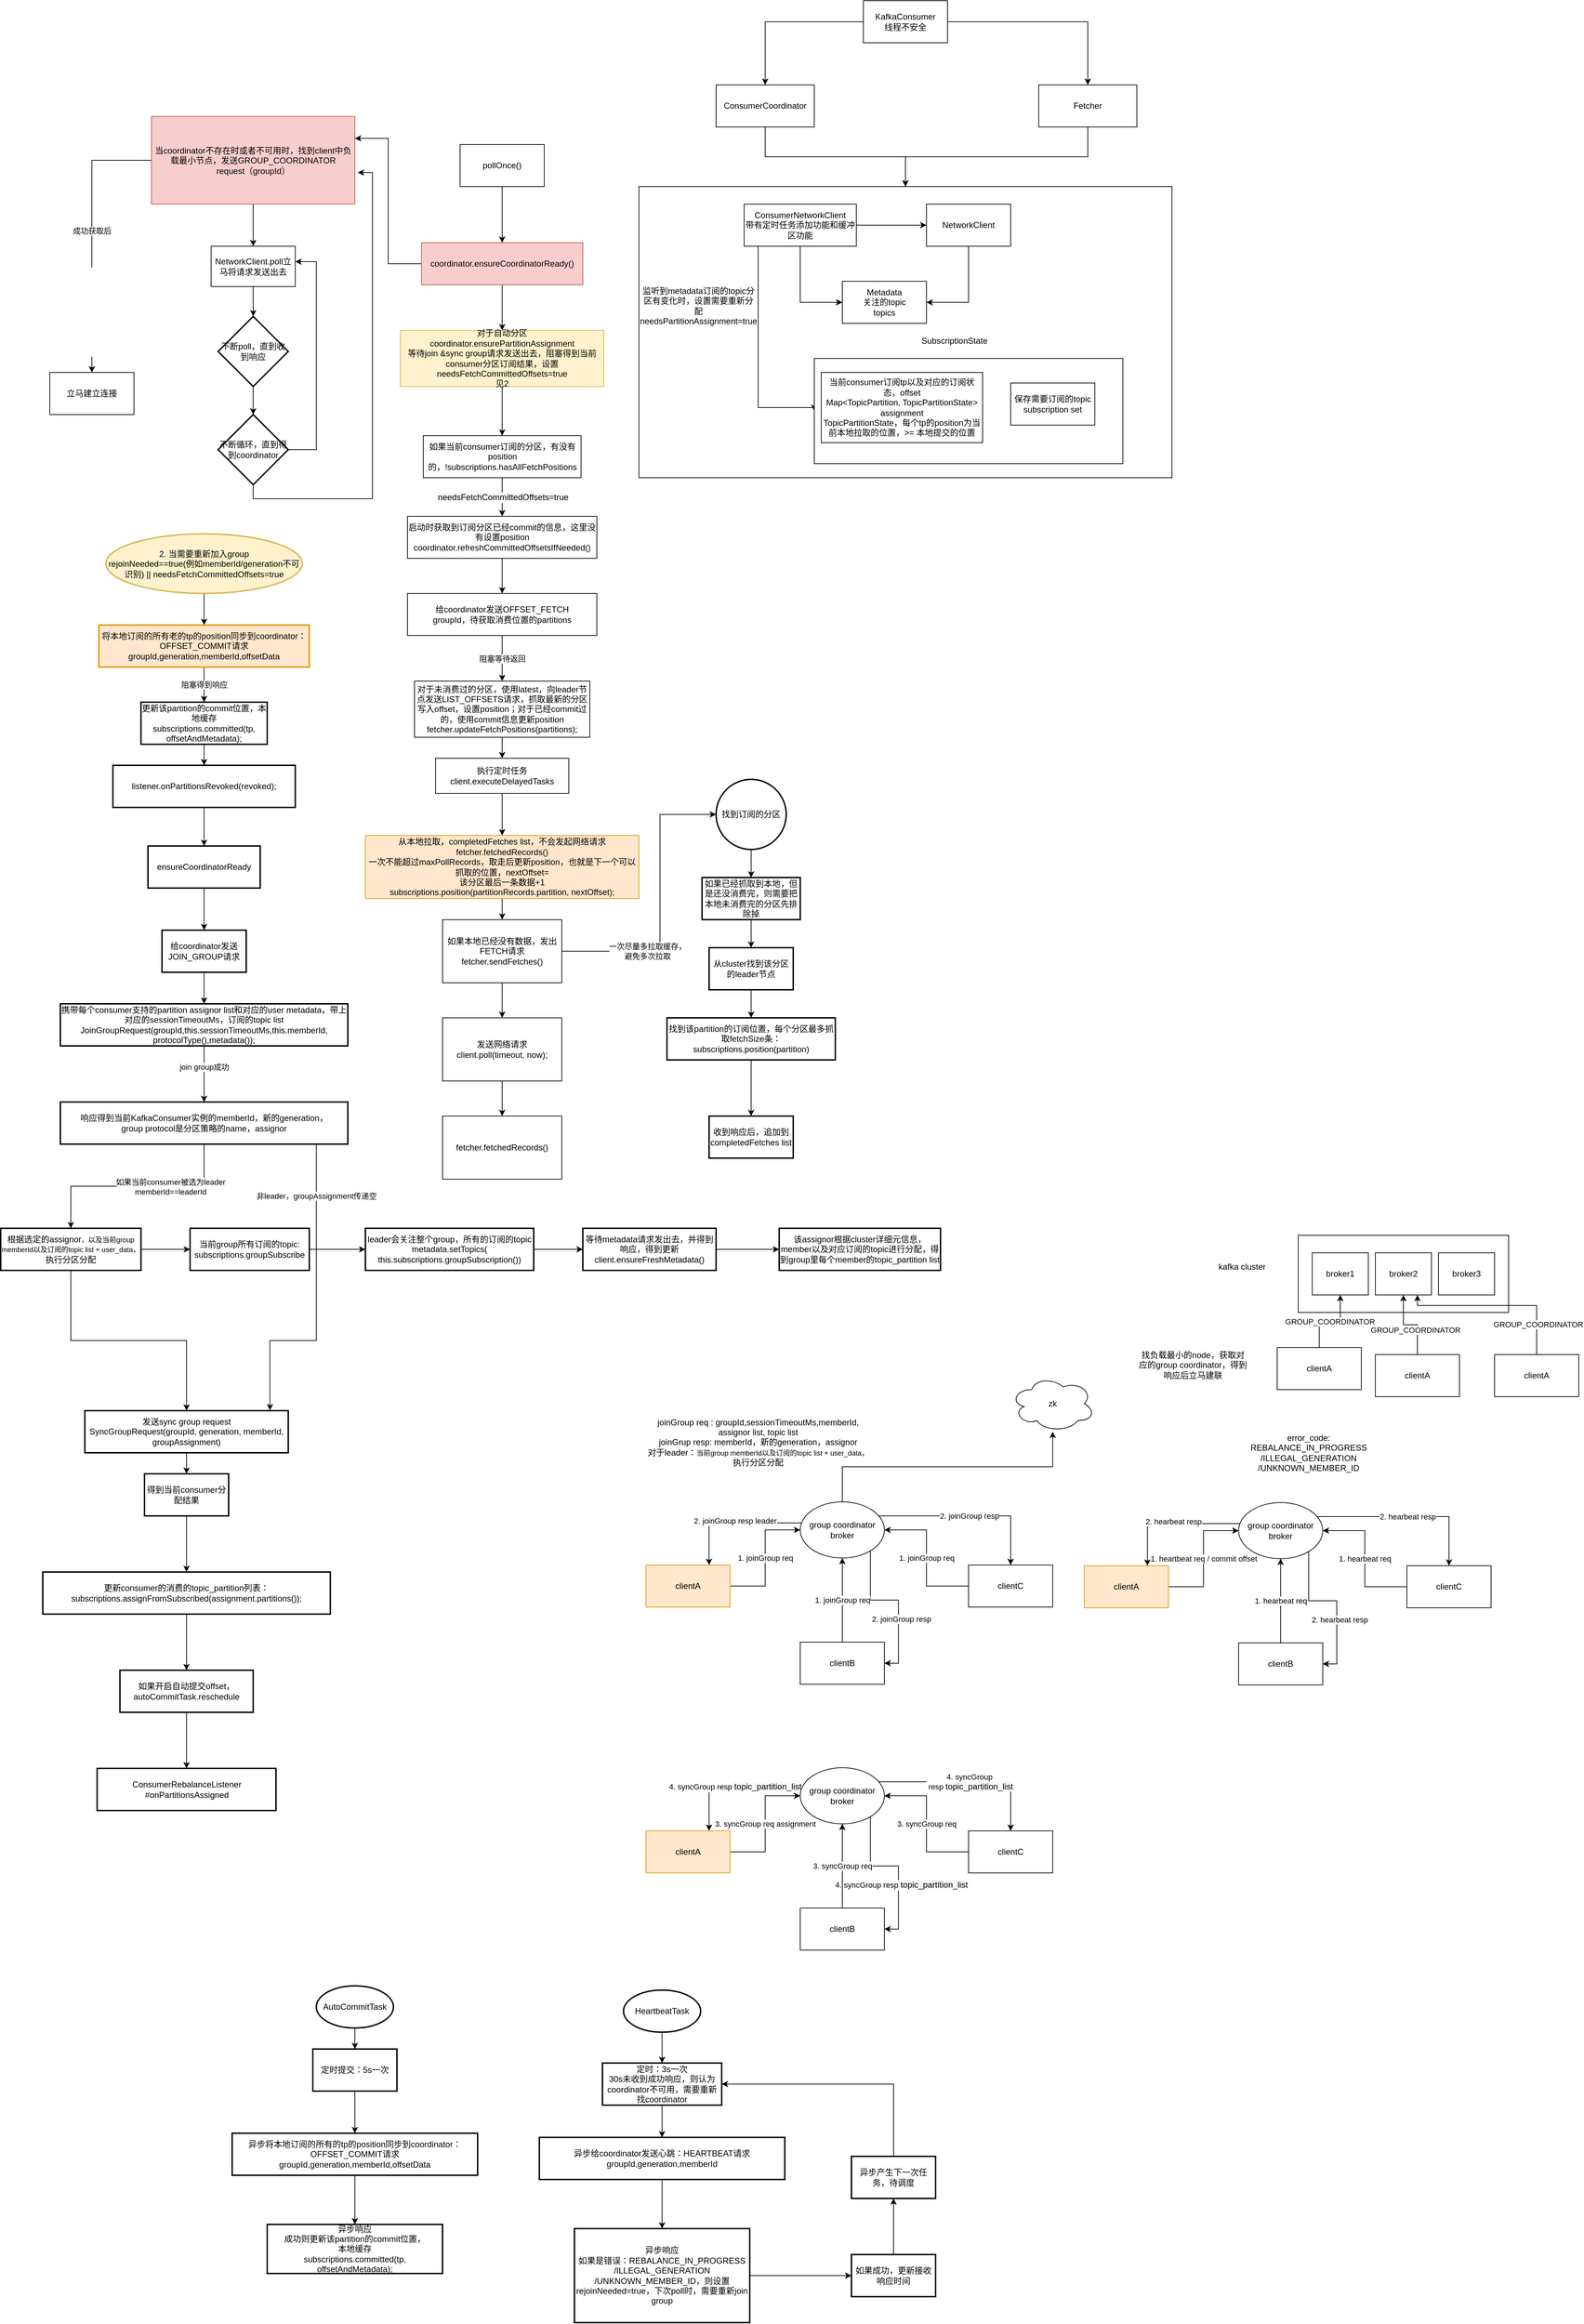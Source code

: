 <mxfile version="20.2.4" type="github">
  <diagram id="zC-SaXTr_2-HBtyZ_m58" name="第 1 页">
    <mxGraphModel dx="2597" dy="538" grid="1" gridSize="10" guides="1" tooltips="1" connect="1" arrows="1" fold="1" page="1" pageScale="1" pageWidth="827" pageHeight="1169" math="0" shadow="0">
      <root>
        <mxCell id="0" />
        <mxCell id="1" parent="0" />
        <mxCell id="IlKKcgGs-gU_iAphdW2g-13" style="edgeStyle=orthogonalEdgeStyle;rounded=0;orthogonalLoop=1;jettySize=auto;html=1;" parent="1" source="IlKKcgGs-gU_iAphdW2g-1" target="IlKKcgGs-gU_iAphdW2g-11" edge="1">
          <mxGeometry relative="1" as="geometry" />
        </mxCell>
        <mxCell id="IlKKcgGs-gU_iAphdW2g-1" value="ConsumerCoordinator" style="rounded=0;whiteSpace=wrap;html=1;" parent="1" vertex="1">
          <mxGeometry x="140" y="190" width="140" height="60" as="geometry" />
        </mxCell>
        <mxCell id="IlKKcgGs-gU_iAphdW2g-11" value="" style="rounded=0;whiteSpace=wrap;html=1;" parent="1" vertex="1">
          <mxGeometry x="30" y="335" width="760" height="415" as="geometry" />
        </mxCell>
        <mxCell id="IlKKcgGs-gU_iAphdW2g-16" value="" style="edgeStyle=orthogonalEdgeStyle;rounded=0;orthogonalLoop=1;jettySize=auto;html=1;" parent="1" source="IlKKcgGs-gU_iAphdW2g-2" target="IlKKcgGs-gU_iAphdW2g-15" edge="1">
          <mxGeometry relative="1" as="geometry" />
        </mxCell>
        <mxCell id="IlKKcgGs-gU_iAphdW2g-17" style="edgeStyle=orthogonalEdgeStyle;rounded=0;orthogonalLoop=1;jettySize=auto;html=1;entryX=0;entryY=0.5;entryDx=0;entryDy=0;" parent="1" source="IlKKcgGs-gU_iAphdW2g-2" target="IlKKcgGs-gU_iAphdW2g-9" edge="1">
          <mxGeometry relative="1" as="geometry" />
        </mxCell>
        <mxCell id="IlKKcgGs-gU_iAphdW2g-20" style="edgeStyle=orthogonalEdgeStyle;rounded=0;orthogonalLoop=1;jettySize=auto;html=1;entryX=0;entryY=0.5;entryDx=0;entryDy=0;" parent="1" source="IlKKcgGs-gU_iAphdW2g-2" target="IlKKcgGs-gU_iAphdW2g-7" edge="1">
          <mxGeometry relative="1" as="geometry">
            <Array as="points">
              <mxPoint x="200" y="650" />
            </Array>
          </mxGeometry>
        </mxCell>
        <mxCell id="IlKKcgGs-gU_iAphdW2g-2" value="ConsumerNetworkClient&lt;br&gt;带有定时任务添加功能和缓冲区功能" style="whiteSpace=wrap;html=1;rounded=0;" parent="1" vertex="1">
          <mxGeometry x="180" y="360" width="160" height="60" as="geometry" />
        </mxCell>
        <mxCell id="IlKKcgGs-gU_iAphdW2g-14" style="edgeStyle=orthogonalEdgeStyle;rounded=0;orthogonalLoop=1;jettySize=auto;html=1;entryX=0.5;entryY=0;entryDx=0;entryDy=0;" parent="1" source="IlKKcgGs-gU_iAphdW2g-4" target="IlKKcgGs-gU_iAphdW2g-11" edge="1">
          <mxGeometry relative="1" as="geometry" />
        </mxCell>
        <mxCell id="IlKKcgGs-gU_iAphdW2g-4" value="Fetcher" style="rounded=0;whiteSpace=wrap;html=1;" parent="1" vertex="1">
          <mxGeometry x="600" y="190" width="140" height="60" as="geometry" />
        </mxCell>
        <mxCell id="IlKKcgGs-gU_iAphdW2g-7" value="" style="whiteSpace=wrap;html=1;rounded=0;" parent="1" vertex="1">
          <mxGeometry x="280" y="580" width="440" height="150" as="geometry" />
        </mxCell>
        <mxCell id="IlKKcgGs-gU_iAphdW2g-9" value="Metadata&lt;br&gt;关注的topic&lt;br&gt;topics" style="whiteSpace=wrap;html=1;rounded=0;" parent="1" vertex="1">
          <mxGeometry x="320" y="470" width="120" height="60" as="geometry" />
        </mxCell>
        <mxCell id="IlKKcgGs-gU_iAphdW2g-18" style="edgeStyle=orthogonalEdgeStyle;rounded=0;orthogonalLoop=1;jettySize=auto;html=1;entryX=1;entryY=0.5;entryDx=0;entryDy=0;" parent="1" source="IlKKcgGs-gU_iAphdW2g-15" target="IlKKcgGs-gU_iAphdW2g-9" edge="1">
          <mxGeometry relative="1" as="geometry" />
        </mxCell>
        <mxCell id="IlKKcgGs-gU_iAphdW2g-15" value="NetworkClient" style="whiteSpace=wrap;html=1;rounded=0;" parent="1" vertex="1">
          <mxGeometry x="440" y="360" width="120" height="60" as="geometry" />
        </mxCell>
        <mxCell id="IlKKcgGs-gU_iAphdW2g-19" value="监听到metadata订阅的topic分区有变化时，设置需要重新分配needsPartitionAssignment=true" style="text;html=1;strokeColor=none;fillColor=none;align=center;verticalAlign=middle;whiteSpace=wrap;rounded=0;" parent="1" vertex="1">
          <mxGeometry x="40" y="470" width="150" height="70" as="geometry" />
        </mxCell>
        <mxCell id="IlKKcgGs-gU_iAphdW2g-21" value="保存需要订阅的topic&lt;br&gt;subscription set" style="rounded=0;whiteSpace=wrap;html=1;" parent="1" vertex="1">
          <mxGeometry x="560" y="615" width="120" height="60" as="geometry" />
        </mxCell>
        <mxCell id="IlKKcgGs-gU_iAphdW2g-22" value="SubscriptionState" style="text;html=1;strokeColor=none;fillColor=none;align=center;verticalAlign=middle;whiteSpace=wrap;rounded=0;" parent="1" vertex="1">
          <mxGeometry x="410" y="540" width="140" height="30" as="geometry" />
        </mxCell>
        <mxCell id="IlKKcgGs-gU_iAphdW2g-24" style="edgeStyle=orthogonalEdgeStyle;rounded=0;orthogonalLoop=1;jettySize=auto;html=1;" parent="1" source="IlKKcgGs-gU_iAphdW2g-23" target="IlKKcgGs-gU_iAphdW2g-1" edge="1">
          <mxGeometry relative="1" as="geometry" />
        </mxCell>
        <mxCell id="IlKKcgGs-gU_iAphdW2g-25" style="edgeStyle=orthogonalEdgeStyle;rounded=0;orthogonalLoop=1;jettySize=auto;html=1;" parent="1" source="IlKKcgGs-gU_iAphdW2g-23" target="IlKKcgGs-gU_iAphdW2g-4" edge="1">
          <mxGeometry relative="1" as="geometry" />
        </mxCell>
        <mxCell id="IlKKcgGs-gU_iAphdW2g-23" value="KafkaConsumer&lt;br&gt;线程不安全" style="rounded=0;whiteSpace=wrap;html=1;" parent="1" vertex="1">
          <mxGeometry x="350" y="70" width="120" height="60" as="geometry" />
        </mxCell>
        <mxCell id="NtYE-VMm6slHbtxHCwFV-3" value="" style="edgeStyle=orthogonalEdgeStyle;rounded=0;orthogonalLoop=1;jettySize=auto;html=1;" edge="1" parent="1" source="NtYE-VMm6slHbtxHCwFV-1" target="NtYE-VMm6slHbtxHCwFV-2">
          <mxGeometry relative="1" as="geometry" />
        </mxCell>
        <mxCell id="NtYE-VMm6slHbtxHCwFV-1" value="pollOnce()" style="rounded=0;whiteSpace=wrap;html=1;" vertex="1" parent="1">
          <mxGeometry x="-225" y="275" width="120" height="60" as="geometry" />
        </mxCell>
        <mxCell id="NtYE-VMm6slHbtxHCwFV-26" style="edgeStyle=orthogonalEdgeStyle;rounded=0;orthogonalLoop=1;jettySize=auto;html=1;entryX=1;entryY=0.25;entryDx=0;entryDy=0;" edge="1" parent="1" source="NtYE-VMm6slHbtxHCwFV-2" target="NtYE-VMm6slHbtxHCwFV-4">
          <mxGeometry relative="1" as="geometry" />
        </mxCell>
        <mxCell id="NtYE-VMm6slHbtxHCwFV-28" value="" style="edgeStyle=orthogonalEdgeStyle;rounded=0;orthogonalLoop=1;jettySize=auto;html=1;" edge="1" parent="1" source="NtYE-VMm6slHbtxHCwFV-2" target="NtYE-VMm6slHbtxHCwFV-27">
          <mxGeometry relative="1" as="geometry" />
        </mxCell>
        <mxCell id="NtYE-VMm6slHbtxHCwFV-2" value="coordinator.ensureCoordinatorReady()" style="rounded=0;whiteSpace=wrap;html=1;fillColor=#f8cecc;strokeColor=#b85450;" vertex="1" parent="1">
          <mxGeometry x="-280" y="415" width="230" height="60" as="geometry" />
        </mxCell>
        <mxCell id="NtYE-VMm6slHbtxHCwFV-6" value="" style="edgeStyle=orthogonalEdgeStyle;rounded=0;orthogonalLoop=1;jettySize=auto;html=1;" edge="1" parent="1" source="NtYE-VMm6slHbtxHCwFV-4" target="NtYE-VMm6slHbtxHCwFV-5">
          <mxGeometry relative="1" as="geometry" />
        </mxCell>
        <mxCell id="NtYE-VMm6slHbtxHCwFV-7" value="成功获取后" style="edgeLabel;html=1;align=center;verticalAlign=middle;resizable=0;points=[];" vertex="1" connectable="0" parent="NtYE-VMm6slHbtxHCwFV-6">
          <mxGeometry x="-0.049" relative="1" as="geometry">
            <mxPoint y="1" as="offset" />
          </mxGeometry>
        </mxCell>
        <mxCell id="NtYE-VMm6slHbtxHCwFV-10" value="" style="edgeStyle=orthogonalEdgeStyle;rounded=0;orthogonalLoop=1;jettySize=auto;html=1;" edge="1" parent="1" source="NtYE-VMm6slHbtxHCwFV-4" target="NtYE-VMm6slHbtxHCwFV-9">
          <mxGeometry relative="1" as="geometry" />
        </mxCell>
        <mxCell id="NtYE-VMm6slHbtxHCwFV-4" value="当coordinator不存在时或者不可用时，找到client中负载最小节点，发送GROUP_COORDINATOR&lt;br&gt;request（groupId）" style="rounded=0;whiteSpace=wrap;html=1;fillColor=#f8cecc;strokeColor=#b85450;" vertex="1" parent="1">
          <mxGeometry x="-665" y="235" width="290" height="125" as="geometry" />
        </mxCell>
        <mxCell id="NtYE-VMm6slHbtxHCwFV-5" value="立马建立连接" style="whiteSpace=wrap;html=1;rounded=0;" vertex="1" parent="1">
          <mxGeometry x="-810" y="600" width="120" height="60" as="geometry" />
        </mxCell>
        <mxCell id="NtYE-VMm6slHbtxHCwFV-19" style="edgeStyle=orthogonalEdgeStyle;rounded=0;orthogonalLoop=1;jettySize=auto;html=1;entryX=0.5;entryY=0;entryDx=0;entryDy=0;entryPerimeter=0;" edge="1" parent="1" source="NtYE-VMm6slHbtxHCwFV-9" target="NtYE-VMm6slHbtxHCwFV-17">
          <mxGeometry relative="1" as="geometry" />
        </mxCell>
        <mxCell id="NtYE-VMm6slHbtxHCwFV-9" value="NetworkClient.poll立马将请求发送出去" style="whiteSpace=wrap;html=1;rounded=0;" vertex="1" parent="1">
          <mxGeometry x="-580" y="420" width="120" height="57.5" as="geometry" />
        </mxCell>
        <mxCell id="NtYE-VMm6slHbtxHCwFV-18" style="edgeStyle=orthogonalEdgeStyle;rounded=0;orthogonalLoop=1;jettySize=auto;html=1;entryX=1;entryY=0.383;entryDx=0;entryDy=0;entryPerimeter=0;exitX=1;exitY=0.5;exitDx=0;exitDy=0;exitPerimeter=0;" edge="1" parent="1" source="NtYE-VMm6slHbtxHCwFV-22" target="NtYE-VMm6slHbtxHCwFV-9">
          <mxGeometry relative="1" as="geometry">
            <mxPoint x="-460" y="750" as="sourcePoint" />
            <Array as="points">
              <mxPoint x="-430" y="710" />
              <mxPoint x="-430" y="442" />
            </Array>
          </mxGeometry>
        </mxCell>
        <mxCell id="NtYE-VMm6slHbtxHCwFV-23" value="" style="edgeStyle=orthogonalEdgeStyle;rounded=0;orthogonalLoop=1;jettySize=auto;html=1;" edge="1" parent="1" source="NtYE-VMm6slHbtxHCwFV-17" target="NtYE-VMm6slHbtxHCwFV-22">
          <mxGeometry relative="1" as="geometry" />
        </mxCell>
        <mxCell id="NtYE-VMm6slHbtxHCwFV-17" value="不断poll，直到收到响应" style="strokeWidth=2;html=1;shape=mxgraph.flowchart.decision;whiteSpace=wrap;" vertex="1" parent="1">
          <mxGeometry x="-570" y="520" width="100" height="100" as="geometry" />
        </mxCell>
        <mxCell id="NtYE-VMm6slHbtxHCwFV-25" style="edgeStyle=orthogonalEdgeStyle;rounded=0;orthogonalLoop=1;jettySize=auto;html=1;exitX=0.5;exitY=1;exitDx=0;exitDy=0;exitPerimeter=0;entryX=1.014;entryY=0.64;entryDx=0;entryDy=0;entryPerimeter=0;" edge="1" parent="1" source="NtYE-VMm6slHbtxHCwFV-22" target="NtYE-VMm6slHbtxHCwFV-4">
          <mxGeometry relative="1" as="geometry">
            <mxPoint x="-370" y="480" as="targetPoint" />
            <Array as="points">
              <mxPoint x="-520" y="780" />
              <mxPoint x="-350" y="780" />
              <mxPoint x="-350" y="315" />
            </Array>
          </mxGeometry>
        </mxCell>
        <mxCell id="NtYE-VMm6slHbtxHCwFV-22" value="不断循环，直到得到coordinator" style="strokeWidth=2;html=1;shape=mxgraph.flowchart.decision;whiteSpace=wrap;" vertex="1" parent="1">
          <mxGeometry x="-570" y="660" width="100" height="100" as="geometry" />
        </mxCell>
        <mxCell id="NtYE-VMm6slHbtxHCwFV-66" value="" style="edgeStyle=orthogonalEdgeStyle;rounded=0;orthogonalLoop=1;jettySize=auto;html=1;" edge="1" parent="1" source="NtYE-VMm6slHbtxHCwFV-27" target="NtYE-VMm6slHbtxHCwFV-65">
          <mxGeometry relative="1" as="geometry" />
        </mxCell>
        <mxCell id="NtYE-VMm6slHbtxHCwFV-27" value="对于自动分区&lt;br&gt;coordinator.ensurePartitionAssignment&lt;br&gt;等待join &amp;amp;sync group请求发送出去，阻塞得到当前consumer分区订阅结果，设置needsFetchCommittedOffsets=true&lt;br&gt;见2" style="whiteSpace=wrap;html=1;rounded=0;fillColor=#fff2cc;strokeColor=#d6b656;" vertex="1" parent="1">
          <mxGeometry x="-310" y="540" width="290" height="80" as="geometry" />
        </mxCell>
        <mxCell id="NtYE-VMm6slHbtxHCwFV-95" value="" style="edgeStyle=orthogonalEdgeStyle;rounded=0;orthogonalLoop=1;jettySize=auto;html=1;" edge="1" parent="1" source="NtYE-VMm6slHbtxHCwFV-29" target="NtYE-VMm6slHbtxHCwFV-94">
          <mxGeometry relative="1" as="geometry" />
        </mxCell>
        <mxCell id="NtYE-VMm6slHbtxHCwFV-29" value="2. 当需要重新加入group&lt;br&gt;rejoinNeeded==true(例如memberId/generation不可识别) || needsFetchCommittedOffsets=true" style="strokeWidth=2;html=1;shape=mxgraph.flowchart.start_1;whiteSpace=wrap;fillColor=#fff2cc;strokeColor=#d6b656;" vertex="1" parent="1">
          <mxGeometry x="-730" y="830" width="280" height="85" as="geometry" />
        </mxCell>
        <mxCell id="NtYE-VMm6slHbtxHCwFV-33" value="" style="edgeStyle=orthogonalEdgeStyle;rounded=0;orthogonalLoop=1;jettySize=auto;html=1;" edge="1" parent="1" source="NtYE-VMm6slHbtxHCwFV-30" target="NtYE-VMm6slHbtxHCwFV-32">
          <mxGeometry relative="1" as="geometry" />
        </mxCell>
        <mxCell id="NtYE-VMm6slHbtxHCwFV-30" value="ensureCoordinatorReady" style="whiteSpace=wrap;html=1;strokeWidth=2;" vertex="1" parent="1">
          <mxGeometry x="-670" y="1275" width="160" height="60" as="geometry" />
        </mxCell>
        <mxCell id="NtYE-VMm6slHbtxHCwFV-35" value="" style="edgeStyle=orthogonalEdgeStyle;rounded=0;orthogonalLoop=1;jettySize=auto;html=1;" edge="1" parent="1" source="NtYE-VMm6slHbtxHCwFV-32" target="NtYE-VMm6slHbtxHCwFV-34">
          <mxGeometry relative="1" as="geometry" />
        </mxCell>
        <mxCell id="NtYE-VMm6slHbtxHCwFV-32" value="给coordinator发送JOIN_GROUP请求" style="whiteSpace=wrap;html=1;strokeWidth=2;" vertex="1" parent="1">
          <mxGeometry x="-650" y="1395" width="120" height="60" as="geometry" />
        </mxCell>
        <mxCell id="NtYE-VMm6slHbtxHCwFV-37" value="" style="edgeStyle=orthogonalEdgeStyle;rounded=0;orthogonalLoop=1;jettySize=auto;html=1;" edge="1" parent="1" source="NtYE-VMm6slHbtxHCwFV-34" target="NtYE-VMm6slHbtxHCwFV-36">
          <mxGeometry relative="1" as="geometry" />
        </mxCell>
        <mxCell id="NtYE-VMm6slHbtxHCwFV-38" value="join group成功" style="edgeLabel;html=1;align=center;verticalAlign=middle;resizable=0;points=[];" vertex="1" connectable="0" parent="NtYE-VMm6slHbtxHCwFV-37">
          <mxGeometry x="-0.25" relative="1" as="geometry">
            <mxPoint as="offset" />
          </mxGeometry>
        </mxCell>
        <mxCell id="NtYE-VMm6slHbtxHCwFV-34" value="携带每个consumer支持的partition assignor list和对应的user metadata，带上对应的sessionTimeoutMs，订阅的topic list&lt;br&gt;JoinGroupRequest(groupId,this.sessionTimeoutMs,this.memberId,&lt;br&gt;protocolType(),metadata());" style="whiteSpace=wrap;html=1;strokeWidth=2;" vertex="1" parent="1">
          <mxGeometry x="-795" y="1500" width="410" height="60" as="geometry" />
        </mxCell>
        <mxCell id="NtYE-VMm6slHbtxHCwFV-42" value="" style="edgeStyle=orthogonalEdgeStyle;rounded=0;orthogonalLoop=1;jettySize=auto;html=1;" edge="1" parent="1" source="NtYE-VMm6slHbtxHCwFV-36" target="NtYE-VMm6slHbtxHCwFV-41">
          <mxGeometry relative="1" as="geometry" />
        </mxCell>
        <mxCell id="NtYE-VMm6slHbtxHCwFV-43" value="如果当前consumer被选为leader&lt;br&gt;memberId==leaderId" style="edgeLabel;html=1;align=center;verticalAlign=middle;resizable=0;points=[];" vertex="1" connectable="0" parent="NtYE-VMm6slHbtxHCwFV-42">
          <mxGeometry x="-0.303" y="1" relative="1" as="geometry">
            <mxPoint as="offset" />
          </mxGeometry>
        </mxCell>
        <mxCell id="NtYE-VMm6slHbtxHCwFV-56" style="edgeStyle=orthogonalEdgeStyle;rounded=0;orthogonalLoop=1;jettySize=auto;html=1;entryX=0.91;entryY=-0.008;entryDx=0;entryDy=0;entryPerimeter=0;" edge="1" parent="1" source="NtYE-VMm6slHbtxHCwFV-36" target="NtYE-VMm6slHbtxHCwFV-44">
          <mxGeometry relative="1" as="geometry">
            <Array as="points">
              <mxPoint x="-430" y="1980" />
              <mxPoint x="-496" y="1980" />
            </Array>
          </mxGeometry>
        </mxCell>
        <mxCell id="NtYE-VMm6slHbtxHCwFV-57" value="非leader，groupAssignment传递空" style="edgeLabel;html=1;align=center;verticalAlign=middle;resizable=0;points=[];" vertex="1" connectable="0" parent="NtYE-VMm6slHbtxHCwFV-56">
          <mxGeometry x="-0.67" relative="1" as="geometry">
            <mxPoint as="offset" />
          </mxGeometry>
        </mxCell>
        <mxCell id="NtYE-VMm6slHbtxHCwFV-36" value="响应得到当前KafkaConsumer实例的memberId，新的generation，&lt;br&gt;group protocol是分区策略的name，assignor" style="whiteSpace=wrap;html=1;strokeWidth=2;" vertex="1" parent="1">
          <mxGeometry x="-795" y="1640" width="410" height="60" as="geometry" />
        </mxCell>
        <mxCell id="NtYE-VMm6slHbtxHCwFV-45" value="" style="edgeStyle=orthogonalEdgeStyle;rounded=0;orthogonalLoop=1;jettySize=auto;html=1;" edge="1" parent="1" source="NtYE-VMm6slHbtxHCwFV-41" target="NtYE-VMm6slHbtxHCwFV-44">
          <mxGeometry relative="1" as="geometry" />
        </mxCell>
        <mxCell id="NtYE-VMm6slHbtxHCwFV-49" value="" style="edgeStyle=orthogonalEdgeStyle;rounded=0;orthogonalLoop=1;jettySize=auto;html=1;" edge="1" parent="1" source="NtYE-VMm6slHbtxHCwFV-41" target="NtYE-VMm6slHbtxHCwFV-48">
          <mxGeometry relative="1" as="geometry" />
        </mxCell>
        <mxCell id="NtYE-VMm6slHbtxHCwFV-41" value="根据选定的assignor&lt;span style=&quot;font-size: 10px;&quot;&gt;，以及当前group memberId以及订阅的topic list + user_data，&lt;/span&gt;执行分区分配" style="whiteSpace=wrap;html=1;strokeWidth=2;" vertex="1" parent="1">
          <mxGeometry x="-880" y="1820" width="200" height="60" as="geometry" />
        </mxCell>
        <mxCell id="NtYE-VMm6slHbtxHCwFV-47" value="" style="edgeStyle=orthogonalEdgeStyle;rounded=0;orthogonalLoop=1;jettySize=auto;html=1;" edge="1" parent="1" source="NtYE-VMm6slHbtxHCwFV-44" target="NtYE-VMm6slHbtxHCwFV-46">
          <mxGeometry relative="1" as="geometry" />
        </mxCell>
        <mxCell id="NtYE-VMm6slHbtxHCwFV-44" value="发送sync group request&lt;br&gt;SyncGroupRequest(groupId, generation, memberId, groupAssignment)" style="whiteSpace=wrap;html=1;strokeWidth=2;" vertex="1" parent="1">
          <mxGeometry x="-760" y="2080" width="290" height="60" as="geometry" />
        </mxCell>
        <mxCell id="NtYE-VMm6slHbtxHCwFV-59" value="" style="edgeStyle=orthogonalEdgeStyle;rounded=0;orthogonalLoop=1;jettySize=auto;html=1;" edge="1" parent="1" source="NtYE-VMm6slHbtxHCwFV-46" target="NtYE-VMm6slHbtxHCwFV-58">
          <mxGeometry relative="1" as="geometry" />
        </mxCell>
        <mxCell id="NtYE-VMm6slHbtxHCwFV-46" value="得到当前consumer分配结果" style="whiteSpace=wrap;html=1;strokeWidth=2;" vertex="1" parent="1">
          <mxGeometry x="-675" y="2170" width="120" height="60" as="geometry" />
        </mxCell>
        <mxCell id="NtYE-VMm6slHbtxHCwFV-51" value="" style="edgeStyle=orthogonalEdgeStyle;rounded=0;orthogonalLoop=1;jettySize=auto;html=1;" edge="1" parent="1" source="NtYE-VMm6slHbtxHCwFV-48" target="NtYE-VMm6slHbtxHCwFV-50">
          <mxGeometry relative="1" as="geometry" />
        </mxCell>
        <mxCell id="NtYE-VMm6slHbtxHCwFV-48" value="当前group所有订阅的topic:&lt;br&gt;subscriptions.groupSubscribe" style="whiteSpace=wrap;html=1;strokeWidth=2;" vertex="1" parent="1">
          <mxGeometry x="-610" y="1820" width="170" height="60" as="geometry" />
        </mxCell>
        <mxCell id="NtYE-VMm6slHbtxHCwFV-53" value="" style="edgeStyle=orthogonalEdgeStyle;rounded=0;orthogonalLoop=1;jettySize=auto;html=1;" edge="1" parent="1" source="NtYE-VMm6slHbtxHCwFV-50" target="NtYE-VMm6slHbtxHCwFV-52">
          <mxGeometry relative="1" as="geometry" />
        </mxCell>
        <mxCell id="NtYE-VMm6slHbtxHCwFV-50" value="leader会关注整个group，所有的订阅的topic&lt;br&gt;metadata.setTopics(&lt;br&gt;this.subscriptions.groupSubscription())" style="whiteSpace=wrap;html=1;strokeWidth=2;" vertex="1" parent="1">
          <mxGeometry x="-360" y="1820" width="240" height="60" as="geometry" />
        </mxCell>
        <mxCell id="NtYE-VMm6slHbtxHCwFV-55" value="" style="edgeStyle=orthogonalEdgeStyle;rounded=0;orthogonalLoop=1;jettySize=auto;html=1;" edge="1" parent="1" source="NtYE-VMm6slHbtxHCwFV-52" target="NtYE-VMm6slHbtxHCwFV-54">
          <mxGeometry relative="1" as="geometry" />
        </mxCell>
        <mxCell id="NtYE-VMm6slHbtxHCwFV-52" value="等待metadata请求发出去，并得到响应，得到更新client.ensureFreshMetadata()" style="whiteSpace=wrap;html=1;strokeWidth=2;" vertex="1" parent="1">
          <mxGeometry x="-50" y="1820" width="190" height="60" as="geometry" />
        </mxCell>
        <mxCell id="NtYE-VMm6slHbtxHCwFV-54" value="该assignor根据cluster详细元信息，member以及对应订阅的topic进行分配，得到group里每个member的topic_partition list" style="whiteSpace=wrap;html=1;strokeWidth=2;" vertex="1" parent="1">
          <mxGeometry x="230" y="1820" width="230" height="60" as="geometry" />
        </mxCell>
        <mxCell id="NtYE-VMm6slHbtxHCwFV-62" value="" style="edgeStyle=orthogonalEdgeStyle;rounded=0;orthogonalLoop=1;jettySize=auto;html=1;" edge="1" parent="1" source="NtYE-VMm6slHbtxHCwFV-58" target="NtYE-VMm6slHbtxHCwFV-61">
          <mxGeometry relative="1" as="geometry" />
        </mxCell>
        <mxCell id="NtYE-VMm6slHbtxHCwFV-58" value="更新consumer的消费的topic_partition列表：&lt;br&gt;subscriptions.assignFromSubscribed(assignment.partitions());" style="whiteSpace=wrap;html=1;strokeWidth=2;" vertex="1" parent="1">
          <mxGeometry x="-820" y="2310" width="410" height="60" as="geometry" />
        </mxCell>
        <mxCell id="NtYE-VMm6slHbtxHCwFV-60" value="当前consumer订阅tp以及对应的订阅状态，offset&lt;br&gt;Map&amp;lt;TopicPartition, TopicPartitionState&amp;gt; assignment&lt;br&gt;TopicPartitionState，每个tp的position为当前本地拉取的位置，&amp;gt;= 本地提交的位置" style="rounded=0;whiteSpace=wrap;html=1;" vertex="1" parent="1">
          <mxGeometry x="290" y="600" width="230" height="100" as="geometry" />
        </mxCell>
        <mxCell id="NtYE-VMm6slHbtxHCwFV-64" value="" style="edgeStyle=orthogonalEdgeStyle;rounded=0;orthogonalLoop=1;jettySize=auto;html=1;" edge="1" parent="1" source="NtYE-VMm6slHbtxHCwFV-61" target="NtYE-VMm6slHbtxHCwFV-63">
          <mxGeometry relative="1" as="geometry" />
        </mxCell>
        <mxCell id="NtYE-VMm6slHbtxHCwFV-61" value="如果开启自动提交offset，&lt;br&gt;autoCommitTask.reschedule" style="whiteSpace=wrap;html=1;strokeWidth=2;" vertex="1" parent="1">
          <mxGeometry x="-710" y="2450" width="190" height="60" as="geometry" />
        </mxCell>
        <mxCell id="NtYE-VMm6slHbtxHCwFV-63" value="ConsumerRebalanceListener&lt;br&gt;#onPartitionsAssigned" style="whiteSpace=wrap;html=1;strokeWidth=2;" vertex="1" parent="1">
          <mxGeometry x="-742.5" y="2590" width="255" height="60" as="geometry" />
        </mxCell>
        <mxCell id="NtYE-VMm6slHbtxHCwFV-68" value="" style="edgeStyle=orthogonalEdgeStyle;rounded=0;orthogonalLoop=1;jettySize=auto;html=1;" edge="1" parent="1" source="NtYE-VMm6slHbtxHCwFV-65" target="NtYE-VMm6slHbtxHCwFV-67">
          <mxGeometry relative="1" as="geometry" />
        </mxCell>
        <mxCell id="NtYE-VMm6slHbtxHCwFV-69" value="&lt;span style=&quot;font-size: 12px; background-color: rgb(248, 249, 250);&quot;&gt;needsFetchCommittedOffsets=true&lt;/span&gt;" style="edgeLabel;html=1;align=center;verticalAlign=middle;resizable=0;points=[];" vertex="1" connectable="0" parent="NtYE-VMm6slHbtxHCwFV-68">
          <mxGeometry y="1" relative="1" as="geometry">
            <mxPoint as="offset" />
          </mxGeometry>
        </mxCell>
        <mxCell id="NtYE-VMm6slHbtxHCwFV-65" value="如果当前consumer订阅的分区，有没有position的，!subscriptions.hasAllFetchPositions" style="whiteSpace=wrap;html=1;rounded=0;" vertex="1" parent="1">
          <mxGeometry x="-277.5" y="690" width="225" height="60" as="geometry" />
        </mxCell>
        <mxCell id="NtYE-VMm6slHbtxHCwFV-111" value="" style="edgeStyle=orthogonalEdgeStyle;rounded=0;orthogonalLoop=1;jettySize=auto;html=1;" edge="1" parent="1" source="NtYE-VMm6slHbtxHCwFV-67" target="NtYE-VMm6slHbtxHCwFV-110">
          <mxGeometry relative="1" as="geometry" />
        </mxCell>
        <mxCell id="NtYE-VMm6slHbtxHCwFV-67" value="启动时获取到订阅分区已经commit的信息，这里没有设置position&lt;br&gt;coordinator.refreshCommittedOffsetsIfNeeded()" style="whiteSpace=wrap;html=1;rounded=0;" vertex="1" parent="1">
          <mxGeometry x="-300" y="805" width="270" height="60" as="geometry" />
        </mxCell>
        <mxCell id="NtYE-VMm6slHbtxHCwFV-73" value="" style="edgeStyle=orthogonalEdgeStyle;rounded=0;orthogonalLoop=1;jettySize=auto;html=1;" edge="1" parent="1" source="NtYE-VMm6slHbtxHCwFV-70" target="NtYE-VMm6slHbtxHCwFV-72">
          <mxGeometry relative="1" as="geometry" />
        </mxCell>
        <mxCell id="NtYE-VMm6slHbtxHCwFV-70" value="对于未消费过的分区，使用latest，向leader节点发送LIST_OFFSETS请求，抓取最新的分区写入offset，设置position；对于已经commit过的，使用commit信息更新position&lt;br&gt;fetcher.updateFetchPositions(partitions);" style="whiteSpace=wrap;html=1;rounded=0;" vertex="1" parent="1">
          <mxGeometry x="-290" y="1040" width="250" height="80" as="geometry" />
        </mxCell>
        <mxCell id="NtYE-VMm6slHbtxHCwFV-75" value="" style="edgeStyle=orthogonalEdgeStyle;rounded=0;orthogonalLoop=1;jettySize=auto;html=1;" edge="1" parent="1" source="NtYE-VMm6slHbtxHCwFV-72" target="NtYE-VMm6slHbtxHCwFV-74">
          <mxGeometry relative="1" as="geometry" />
        </mxCell>
        <mxCell id="NtYE-VMm6slHbtxHCwFV-72" value="执行定时任务client.executeDelayedTasks" style="whiteSpace=wrap;html=1;rounded=0;" vertex="1" parent="1">
          <mxGeometry x="-260" y="1150" width="190" height="50" as="geometry" />
        </mxCell>
        <mxCell id="NtYE-VMm6slHbtxHCwFV-77" value="" style="edgeStyle=orthogonalEdgeStyle;rounded=0;orthogonalLoop=1;jettySize=auto;html=1;" edge="1" parent="1" source="NtYE-VMm6slHbtxHCwFV-74" target="NtYE-VMm6slHbtxHCwFV-76">
          <mxGeometry relative="1" as="geometry" />
        </mxCell>
        <mxCell id="NtYE-VMm6slHbtxHCwFV-74" value="从本地拉取，completedFetches list，不会发起网络请求&lt;br&gt;fetcher.fetchedRecords()&lt;br&gt;一次不能超过maxPollRecords，取走后更新position，也就是下一个可以抓取的位置，nextOffset=&lt;br&gt;该分区最后一条数据+1&lt;br&gt;subscriptions.position(partitionRecords.partition, nextOffset);" style="whiteSpace=wrap;html=1;rounded=0;fillColor=#ffe6cc;strokeColor=#d79b00;" vertex="1" parent="1">
          <mxGeometry x="-360" y="1260" width="390" height="90" as="geometry" />
        </mxCell>
        <mxCell id="NtYE-VMm6slHbtxHCwFV-88" value="" style="edgeStyle=orthogonalEdgeStyle;rounded=0;orthogonalLoop=1;jettySize=auto;html=1;" edge="1" parent="1" source="NtYE-VMm6slHbtxHCwFV-76" target="NtYE-VMm6slHbtxHCwFV-87">
          <mxGeometry relative="1" as="geometry" />
        </mxCell>
        <mxCell id="NtYE-VMm6slHbtxHCwFV-92" style="edgeStyle=orthogonalEdgeStyle;rounded=0;orthogonalLoop=1;jettySize=auto;html=1;entryX=0;entryY=0.5;entryDx=0;entryDy=0;entryPerimeter=0;" edge="1" parent="1" source="NtYE-VMm6slHbtxHCwFV-76" target="NtYE-VMm6slHbtxHCwFV-78">
          <mxGeometry relative="1" as="geometry">
            <Array as="points">
              <mxPoint x="60" y="1425" />
              <mxPoint x="60" y="1230" />
            </Array>
          </mxGeometry>
        </mxCell>
        <mxCell id="NtYE-VMm6slHbtxHCwFV-93" value="一次尽量多拉取缓存，&lt;br&gt;避免多次拉取" style="edgeLabel;html=1;align=center;verticalAlign=middle;resizable=0;points=[];" vertex="1" connectable="0" parent="NtYE-VMm6slHbtxHCwFV-92">
          <mxGeometry x="-0.412" y="1" relative="1" as="geometry">
            <mxPoint y="1" as="offset" />
          </mxGeometry>
        </mxCell>
        <mxCell id="NtYE-VMm6slHbtxHCwFV-76" value="如果本地已经没有数据，发出FETCH请求&lt;br&gt;fetcher.sendFetches()" style="whiteSpace=wrap;html=1;rounded=0;" vertex="1" parent="1">
          <mxGeometry x="-250" y="1380" width="170" height="90" as="geometry" />
        </mxCell>
        <mxCell id="NtYE-VMm6slHbtxHCwFV-80" value="" style="edgeStyle=orthogonalEdgeStyle;rounded=0;orthogonalLoop=1;jettySize=auto;html=1;" edge="1" parent="1" source="NtYE-VMm6slHbtxHCwFV-78" target="NtYE-VMm6slHbtxHCwFV-79">
          <mxGeometry relative="1" as="geometry" />
        </mxCell>
        <mxCell id="NtYE-VMm6slHbtxHCwFV-78" value="找到订阅的分区" style="strokeWidth=2;html=1;shape=mxgraph.flowchart.start_2;whiteSpace=wrap;" vertex="1" parent="1">
          <mxGeometry x="140" y="1180" width="100" height="100" as="geometry" />
        </mxCell>
        <mxCell id="NtYE-VMm6slHbtxHCwFV-82" value="" style="edgeStyle=orthogonalEdgeStyle;rounded=0;orthogonalLoop=1;jettySize=auto;html=1;" edge="1" parent="1" source="NtYE-VMm6slHbtxHCwFV-79" target="NtYE-VMm6slHbtxHCwFV-81">
          <mxGeometry relative="1" as="geometry" />
        </mxCell>
        <mxCell id="NtYE-VMm6slHbtxHCwFV-79" value="如果已经抓取到本地，但是还没消费完，则需要把本地未消费完的分区先排除掉" style="whiteSpace=wrap;html=1;strokeWidth=2;" vertex="1" parent="1">
          <mxGeometry x="120" y="1320" width="140" height="60" as="geometry" />
        </mxCell>
        <mxCell id="NtYE-VMm6slHbtxHCwFV-84" value="" style="edgeStyle=orthogonalEdgeStyle;rounded=0;orthogonalLoop=1;jettySize=auto;html=1;" edge="1" parent="1" source="NtYE-VMm6slHbtxHCwFV-81" target="NtYE-VMm6slHbtxHCwFV-83">
          <mxGeometry relative="1" as="geometry" />
        </mxCell>
        <mxCell id="NtYE-VMm6slHbtxHCwFV-81" value="从cluster找到该分区的leader节点" style="whiteSpace=wrap;html=1;strokeWidth=2;" vertex="1" parent="1">
          <mxGeometry x="130" y="1420" width="120" height="60" as="geometry" />
        </mxCell>
        <mxCell id="NtYE-VMm6slHbtxHCwFV-86" value="" style="edgeStyle=orthogonalEdgeStyle;rounded=0;orthogonalLoop=1;jettySize=auto;html=1;" edge="1" parent="1" source="NtYE-VMm6slHbtxHCwFV-83" target="NtYE-VMm6slHbtxHCwFV-85">
          <mxGeometry relative="1" as="geometry" />
        </mxCell>
        <mxCell id="NtYE-VMm6slHbtxHCwFV-83" value="找到该partition的订阅位置，每个分区最多抓取fetchSize条：subscriptions.position(partition)" style="whiteSpace=wrap;html=1;strokeWidth=2;" vertex="1" parent="1">
          <mxGeometry x="70" y="1520" width="240" height="60" as="geometry" />
        </mxCell>
        <mxCell id="NtYE-VMm6slHbtxHCwFV-85" value="收到响应后，追加到completedFetches list" style="whiteSpace=wrap;html=1;strokeWidth=2;" vertex="1" parent="1">
          <mxGeometry x="130" y="1660" width="120" height="60" as="geometry" />
        </mxCell>
        <mxCell id="NtYE-VMm6slHbtxHCwFV-90" value="" style="edgeStyle=orthogonalEdgeStyle;rounded=0;orthogonalLoop=1;jettySize=auto;html=1;" edge="1" parent="1" source="NtYE-VMm6slHbtxHCwFV-87" target="NtYE-VMm6slHbtxHCwFV-89">
          <mxGeometry relative="1" as="geometry" />
        </mxCell>
        <mxCell id="NtYE-VMm6slHbtxHCwFV-87" value="发送网络请求client.poll(timeout, now);" style="whiteSpace=wrap;html=1;rounded=0;" vertex="1" parent="1">
          <mxGeometry x="-250" y="1520" width="170" height="90" as="geometry" />
        </mxCell>
        <mxCell id="NtYE-VMm6slHbtxHCwFV-89" value="fetcher.fetchedRecords()" style="whiteSpace=wrap;html=1;rounded=0;" vertex="1" parent="1">
          <mxGeometry x="-250" y="1660" width="170" height="90" as="geometry" />
        </mxCell>
        <mxCell id="NtYE-VMm6slHbtxHCwFV-98" value="阻塞得到响应" style="edgeStyle=orthogonalEdgeStyle;rounded=0;orthogonalLoop=1;jettySize=auto;html=1;" edge="1" parent="1" source="NtYE-VMm6slHbtxHCwFV-94" target="NtYE-VMm6slHbtxHCwFV-97">
          <mxGeometry relative="1" as="geometry" />
        </mxCell>
        <mxCell id="NtYE-VMm6slHbtxHCwFV-94" value="将本地订阅的所有老的tp的position同步到coordinator：OFFSET_COMMIT请求&lt;br&gt;groupId,generation,memberId,offsetData" style="whiteSpace=wrap;html=1;strokeWidth=2;fillColor=#ffe6cc;strokeColor=#d79b00;" vertex="1" parent="1">
          <mxGeometry x="-740" y="960" width="300" height="60" as="geometry" />
        </mxCell>
        <mxCell id="NtYE-VMm6slHbtxHCwFV-101" value="" style="edgeStyle=orthogonalEdgeStyle;rounded=0;orthogonalLoop=1;jettySize=auto;html=1;" edge="1" parent="1" source="NtYE-VMm6slHbtxHCwFV-97" target="NtYE-VMm6slHbtxHCwFV-100">
          <mxGeometry relative="1" as="geometry" />
        </mxCell>
        <mxCell id="NtYE-VMm6slHbtxHCwFV-97" value="更新该partition的commit位置，本地缓存&lt;br&gt;subscriptions.committed(tp, offsetAndMetadata);" style="whiteSpace=wrap;html=1;strokeWidth=2;" vertex="1" parent="1">
          <mxGeometry x="-680" y="1070" width="180" height="60" as="geometry" />
        </mxCell>
        <mxCell id="NtYE-VMm6slHbtxHCwFV-102" style="edgeStyle=orthogonalEdgeStyle;rounded=0;orthogonalLoop=1;jettySize=auto;html=1;entryX=0.5;entryY=0;entryDx=0;entryDy=0;" edge="1" parent="1" source="NtYE-VMm6slHbtxHCwFV-100" target="NtYE-VMm6slHbtxHCwFV-30">
          <mxGeometry relative="1" as="geometry" />
        </mxCell>
        <mxCell id="NtYE-VMm6slHbtxHCwFV-100" value="listener.onPartitionsRevoked(revoked);" style="whiteSpace=wrap;html=1;strokeWidth=2;" vertex="1" parent="1">
          <mxGeometry x="-720" y="1160" width="260" height="60" as="geometry" />
        </mxCell>
        <mxCell id="NtYE-VMm6slHbtxHCwFV-105" value="" style="edgeStyle=orthogonalEdgeStyle;rounded=0;orthogonalLoop=1;jettySize=auto;html=1;" edge="1" parent="1" source="NtYE-VMm6slHbtxHCwFV-103" target="NtYE-VMm6slHbtxHCwFV-104">
          <mxGeometry relative="1" as="geometry" />
        </mxCell>
        <mxCell id="NtYE-VMm6slHbtxHCwFV-103" value="AutoCommitTask" style="strokeWidth=2;html=1;shape=mxgraph.flowchart.start_1;whiteSpace=wrap;" vertex="1" parent="1">
          <mxGeometry x="-430" y="2900" width="110" height="60" as="geometry" />
        </mxCell>
        <mxCell id="NtYE-VMm6slHbtxHCwFV-107" value="" style="edgeStyle=orthogonalEdgeStyle;rounded=0;orthogonalLoop=1;jettySize=auto;html=1;" edge="1" parent="1" source="NtYE-VMm6slHbtxHCwFV-104" target="NtYE-VMm6slHbtxHCwFV-106">
          <mxGeometry relative="1" as="geometry" />
        </mxCell>
        <mxCell id="NtYE-VMm6slHbtxHCwFV-104" value="定时提交：5s一次" style="whiteSpace=wrap;html=1;strokeWidth=2;" vertex="1" parent="1">
          <mxGeometry x="-435" y="2990" width="120" height="60" as="geometry" />
        </mxCell>
        <mxCell id="NtYE-VMm6slHbtxHCwFV-109" value="" style="edgeStyle=orthogonalEdgeStyle;rounded=0;orthogonalLoop=1;jettySize=auto;html=1;" edge="1" parent="1" source="NtYE-VMm6slHbtxHCwFV-106" target="NtYE-VMm6slHbtxHCwFV-108">
          <mxGeometry relative="1" as="geometry" />
        </mxCell>
        <mxCell id="NtYE-VMm6slHbtxHCwFV-106" value="异步将本地订阅的所有的tp的position同步到coordinator：OFFSET_COMMIT请求&lt;br&gt;groupId,generation,memberId,offsetData" style="whiteSpace=wrap;html=1;strokeWidth=2;" vertex="1" parent="1">
          <mxGeometry x="-550" y="3110" width="350" height="60" as="geometry" />
        </mxCell>
        <mxCell id="NtYE-VMm6slHbtxHCwFV-108" value="异步响应&lt;br&gt;成功则更新该partition的commit位置，&lt;br&gt;本地缓存&lt;br&gt;subscriptions.committed(tp, offsetAndMetadata);" style="whiteSpace=wrap;html=1;strokeWidth=2;" vertex="1" parent="1">
          <mxGeometry x="-500" y="3240" width="250" height="70" as="geometry" />
        </mxCell>
        <mxCell id="NtYE-VMm6slHbtxHCwFV-112" value="阻塞等待返回" style="edgeStyle=orthogonalEdgeStyle;rounded=0;orthogonalLoop=1;jettySize=auto;html=1;" edge="1" parent="1" source="NtYE-VMm6slHbtxHCwFV-110" target="NtYE-VMm6slHbtxHCwFV-70">
          <mxGeometry relative="1" as="geometry" />
        </mxCell>
        <mxCell id="NtYE-VMm6slHbtxHCwFV-110" value="给coordinator发送OFFSET_FETCH&lt;br&gt;groupId，待获取消费位置的partitions" style="whiteSpace=wrap;html=1;rounded=0;" vertex="1" parent="1">
          <mxGeometry x="-300" y="915" width="270" height="60" as="geometry" />
        </mxCell>
        <mxCell id="NtYE-VMm6slHbtxHCwFV-114" value="" style="edgeStyle=orthogonalEdgeStyle;rounded=0;orthogonalLoop=1;jettySize=auto;html=1;" edge="1" parent="1" source="NtYE-VMm6slHbtxHCwFV-115" target="NtYE-VMm6slHbtxHCwFV-117">
          <mxGeometry relative="1" as="geometry" />
        </mxCell>
        <mxCell id="NtYE-VMm6slHbtxHCwFV-115" value="HeartbeatTask" style="strokeWidth=2;html=1;shape=mxgraph.flowchart.start_1;whiteSpace=wrap;" vertex="1" parent="1">
          <mxGeometry x="8" y="2906" width="110" height="60" as="geometry" />
        </mxCell>
        <mxCell id="NtYE-VMm6slHbtxHCwFV-116" value="" style="edgeStyle=orthogonalEdgeStyle;rounded=0;orthogonalLoop=1;jettySize=auto;html=1;" edge="1" parent="1" source="NtYE-VMm6slHbtxHCwFV-117" target="NtYE-VMm6slHbtxHCwFV-119">
          <mxGeometry relative="1" as="geometry" />
        </mxCell>
        <mxCell id="NtYE-VMm6slHbtxHCwFV-117" value="定时：3s一次&lt;br&gt;30s未收到成功响应，则认为coordinator不可用，需要重新找coordinator" style="whiteSpace=wrap;html=1;strokeWidth=2;" vertex="1" parent="1">
          <mxGeometry x="-22" y="3010" width="170" height="60" as="geometry" />
        </mxCell>
        <mxCell id="NtYE-VMm6slHbtxHCwFV-118" value="" style="edgeStyle=orthogonalEdgeStyle;rounded=0;orthogonalLoop=1;jettySize=auto;html=1;" edge="1" parent="1" source="NtYE-VMm6slHbtxHCwFV-119" target="NtYE-VMm6slHbtxHCwFV-120">
          <mxGeometry relative="1" as="geometry" />
        </mxCell>
        <mxCell id="NtYE-VMm6slHbtxHCwFV-119" value="异步给coordinator发送心跳：HEARTBEAT请求&lt;br&gt;groupId,generation,memberId" style="whiteSpace=wrap;html=1;strokeWidth=2;" vertex="1" parent="1">
          <mxGeometry x="-112" y="3116" width="350" height="60" as="geometry" />
        </mxCell>
        <mxCell id="NtYE-VMm6slHbtxHCwFV-122" value="" style="edgeStyle=orthogonalEdgeStyle;rounded=0;orthogonalLoop=1;jettySize=auto;html=1;" edge="1" parent="1" source="NtYE-VMm6slHbtxHCwFV-120" target="NtYE-VMm6slHbtxHCwFV-121">
          <mxGeometry relative="1" as="geometry" />
        </mxCell>
        <mxCell id="NtYE-VMm6slHbtxHCwFV-120" value="异步响应&lt;br&gt;如果是错误：REBALANCE_IN_PROGRESS&lt;br&gt;/ILLEGAL_GENERATION&lt;br&gt;/UNKNOWN_MEMBER_ID，则设置rejoinNeeded=true，下次poll时，需要重新join group" style="whiteSpace=wrap;html=1;strokeWidth=2;" vertex="1" parent="1">
          <mxGeometry x="-62" y="3246" width="250" height="134" as="geometry" />
        </mxCell>
        <mxCell id="NtYE-VMm6slHbtxHCwFV-124" value="" style="edgeStyle=orthogonalEdgeStyle;rounded=0;orthogonalLoop=1;jettySize=auto;html=1;" edge="1" parent="1" source="NtYE-VMm6slHbtxHCwFV-121" target="NtYE-VMm6slHbtxHCwFV-123">
          <mxGeometry relative="1" as="geometry" />
        </mxCell>
        <mxCell id="NtYE-VMm6slHbtxHCwFV-121" value="如果成功，更新接收响应时间" style="whiteSpace=wrap;html=1;strokeWidth=2;" vertex="1" parent="1">
          <mxGeometry x="333" y="3283" width="120" height="60" as="geometry" />
        </mxCell>
        <mxCell id="NtYE-VMm6slHbtxHCwFV-125" style="edgeStyle=orthogonalEdgeStyle;rounded=0;orthogonalLoop=1;jettySize=auto;html=1;entryX=1;entryY=0.5;entryDx=0;entryDy=0;" edge="1" parent="1" source="NtYE-VMm6slHbtxHCwFV-123" target="NtYE-VMm6slHbtxHCwFV-117">
          <mxGeometry relative="1" as="geometry">
            <Array as="points">
              <mxPoint x="393" y="3040" />
            </Array>
          </mxGeometry>
        </mxCell>
        <mxCell id="NtYE-VMm6slHbtxHCwFV-123" value="异步产生下一次任务，待调度" style="whiteSpace=wrap;html=1;strokeWidth=2;" vertex="1" parent="1">
          <mxGeometry x="333" y="3143" width="120" height="60" as="geometry" />
        </mxCell>
        <mxCell id="NtYE-VMm6slHbtxHCwFV-133" style="edgeStyle=orthogonalEdgeStyle;rounded=0;orthogonalLoop=1;jettySize=auto;html=1;entryX=0.75;entryY=0;entryDx=0;entryDy=0;" edge="1" parent="1" source="NtYE-VMm6slHbtxHCwFV-126" target="NtYE-VMm6slHbtxHCwFV-127">
          <mxGeometry relative="1" as="geometry">
            <Array as="points">
              <mxPoint x="130" y="2240" />
            </Array>
          </mxGeometry>
        </mxCell>
        <mxCell id="NtYE-VMm6slHbtxHCwFV-134" value="2. joinGroup resp leader" style="edgeLabel;html=1;align=center;verticalAlign=middle;resizable=0;points=[];" vertex="1" connectable="0" parent="NtYE-VMm6slHbtxHCwFV-133">
          <mxGeometry x="-0.011" y="-3" relative="1" as="geometry">
            <mxPoint as="offset" />
          </mxGeometry>
        </mxCell>
        <mxCell id="NtYE-VMm6slHbtxHCwFV-135" style="edgeStyle=orthogonalEdgeStyle;rounded=0;orthogonalLoop=1;jettySize=auto;html=1;entryX=1;entryY=0.5;entryDx=0;entryDy=0;" edge="1" parent="1" source="NtYE-VMm6slHbtxHCwFV-126" target="NtYE-VMm6slHbtxHCwFV-128">
          <mxGeometry relative="1" as="geometry">
            <Array as="points">
              <mxPoint x="360" y="2350" />
              <mxPoint x="400" y="2350" />
              <mxPoint x="400" y="2440" />
            </Array>
          </mxGeometry>
        </mxCell>
        <mxCell id="NtYE-VMm6slHbtxHCwFV-136" value="2. joinGroup resp" style="edgeLabel;html=1;align=center;verticalAlign=middle;resizable=0;points=[];" vertex="1" connectable="0" parent="NtYE-VMm6slHbtxHCwFV-135">
          <mxGeometry x="0.241" y="4" relative="1" as="geometry">
            <mxPoint as="offset" />
          </mxGeometry>
        </mxCell>
        <mxCell id="NtYE-VMm6slHbtxHCwFV-137" value="2. joinGroup resp" style="edgeStyle=orthogonalEdgeStyle;rounded=0;orthogonalLoop=1;jettySize=auto;html=1;" edge="1" parent="1" source="NtYE-VMm6slHbtxHCwFV-126" target="NtYE-VMm6slHbtxHCwFV-129">
          <mxGeometry relative="1" as="geometry">
            <Array as="points">
              <mxPoint x="560" y="2230" />
            </Array>
          </mxGeometry>
        </mxCell>
        <mxCell id="NtYE-VMm6slHbtxHCwFV-166" style="edgeStyle=orthogonalEdgeStyle;rounded=0;orthogonalLoop=1;jettySize=auto;html=1;" edge="1" parent="1" source="NtYE-VMm6slHbtxHCwFV-126" target="NtYE-VMm6slHbtxHCwFV-165">
          <mxGeometry relative="1" as="geometry">
            <Array as="points">
              <mxPoint x="320" y="2160" />
              <mxPoint x="620" y="2160" />
            </Array>
          </mxGeometry>
        </mxCell>
        <mxCell id="NtYE-VMm6slHbtxHCwFV-126" value="group coordinator&lt;br&gt;broker" style="ellipse;whiteSpace=wrap;html=1;" vertex="1" parent="1">
          <mxGeometry x="260" y="2210" width="120" height="80" as="geometry" />
        </mxCell>
        <mxCell id="NtYE-VMm6slHbtxHCwFV-130" value="1. joinGroup req" style="edgeStyle=orthogonalEdgeStyle;rounded=0;orthogonalLoop=1;jettySize=auto;html=1;entryX=0;entryY=0.5;entryDx=0;entryDy=0;" edge="1" parent="1" source="NtYE-VMm6slHbtxHCwFV-127" target="NtYE-VMm6slHbtxHCwFV-126">
          <mxGeometry relative="1" as="geometry" />
        </mxCell>
        <mxCell id="NtYE-VMm6slHbtxHCwFV-127" value="clientA" style="rounded=0;whiteSpace=wrap;html=1;fillColor=#ffe6cc;strokeColor=#d79b00;" vertex="1" parent="1">
          <mxGeometry x="40" y="2300" width="120" height="60" as="geometry" />
        </mxCell>
        <mxCell id="NtYE-VMm6slHbtxHCwFV-131" value="1. joinGroup req" style="edgeStyle=orthogonalEdgeStyle;rounded=0;orthogonalLoop=1;jettySize=auto;html=1;entryX=0.5;entryY=1;entryDx=0;entryDy=0;" edge="1" parent="1" source="NtYE-VMm6slHbtxHCwFV-128" target="NtYE-VMm6slHbtxHCwFV-126">
          <mxGeometry relative="1" as="geometry" />
        </mxCell>
        <mxCell id="NtYE-VMm6slHbtxHCwFV-128" value="clientB" style="rounded=0;whiteSpace=wrap;html=1;" vertex="1" parent="1">
          <mxGeometry x="260" y="2410" width="120" height="60" as="geometry" />
        </mxCell>
        <mxCell id="NtYE-VMm6slHbtxHCwFV-132" value="1. joinGroup req" style="edgeStyle=orthogonalEdgeStyle;rounded=0;orthogonalLoop=1;jettySize=auto;html=1;entryX=1;entryY=0.5;entryDx=0;entryDy=0;" edge="1" parent="1" source="NtYE-VMm6slHbtxHCwFV-129" target="NtYE-VMm6slHbtxHCwFV-126">
          <mxGeometry relative="1" as="geometry" />
        </mxCell>
        <mxCell id="NtYE-VMm6slHbtxHCwFV-129" value="clientC" style="rounded=0;whiteSpace=wrap;html=1;" vertex="1" parent="1">
          <mxGeometry x="500" y="2300" width="120" height="60" as="geometry" />
        </mxCell>
        <mxCell id="NtYE-VMm6slHbtxHCwFV-138" value="joinGroup req : groupId,sessionTimeoutMs,memberId, assignor list, topic list&lt;br&gt;joinGrup resp: memberId，新的generation，assignor&lt;br&gt;对于leader：&lt;span style=&quot;font-size: 10px;&quot;&gt;当前group memberId以及订阅的topic list + user_data，&lt;/span&gt;执行分区分配" style="text;html=1;strokeColor=none;fillColor=none;align=center;verticalAlign=middle;whiteSpace=wrap;rounded=0;" vertex="1" parent="1">
          <mxGeometry x="40" y="2080" width="320" height="90" as="geometry" />
        </mxCell>
        <mxCell id="NtYE-VMm6slHbtxHCwFV-139" style="edgeStyle=orthogonalEdgeStyle;rounded=0;orthogonalLoop=1;jettySize=auto;html=1;entryX=0.75;entryY=0;entryDx=0;entryDy=0;" edge="1" parent="1" source="NtYE-VMm6slHbtxHCwFV-144" target="NtYE-VMm6slHbtxHCwFV-146">
          <mxGeometry relative="1" as="geometry">
            <Array as="points">
              <mxPoint x="130" y="2619" />
            </Array>
          </mxGeometry>
        </mxCell>
        <mxCell id="NtYE-VMm6slHbtxHCwFV-140" value="4. syncGroup resp&amp;nbsp;&lt;span style=&quot;font-size: 12px; background-color: rgb(248, 249, 250);&quot;&gt;topic_partition_list&lt;/span&gt;" style="edgeLabel;html=1;align=center;verticalAlign=middle;resizable=0;points=[];" vertex="1" connectable="0" parent="NtYE-VMm6slHbtxHCwFV-139">
          <mxGeometry x="-0.011" y="-3" relative="1" as="geometry">
            <mxPoint as="offset" />
          </mxGeometry>
        </mxCell>
        <mxCell id="NtYE-VMm6slHbtxHCwFV-141" style="edgeStyle=orthogonalEdgeStyle;rounded=0;orthogonalLoop=1;jettySize=auto;html=1;entryX=1;entryY=0.5;entryDx=0;entryDy=0;" edge="1" parent="1" source="NtYE-VMm6slHbtxHCwFV-144" target="NtYE-VMm6slHbtxHCwFV-148">
          <mxGeometry relative="1" as="geometry">
            <Array as="points">
              <mxPoint x="360" y="2729" />
              <mxPoint x="400" y="2729" />
              <mxPoint x="400" y="2819" />
            </Array>
          </mxGeometry>
        </mxCell>
        <mxCell id="NtYE-VMm6slHbtxHCwFV-142" value="4. syncGroup&amp;nbsp;resp&amp;nbsp;&lt;span style=&quot;font-size: 12px; background-color: rgb(248, 249, 250);&quot;&gt;topic_partition_list&lt;/span&gt;" style="edgeLabel;html=1;align=center;verticalAlign=middle;resizable=0;points=[];" vertex="1" connectable="0" parent="NtYE-VMm6slHbtxHCwFV-141">
          <mxGeometry x="0.241" y="4" relative="1" as="geometry">
            <mxPoint as="offset" />
          </mxGeometry>
        </mxCell>
        <mxCell id="NtYE-VMm6slHbtxHCwFV-143" value="4. syncGroup&lt;br&gt;&amp;nbsp;resp&amp;nbsp;&lt;span style=&quot;font-size: 12px; background-color: rgb(248, 249, 250);&quot;&gt;topic_partition_list&lt;/span&gt;" style="edgeStyle=orthogonalEdgeStyle;rounded=0;orthogonalLoop=1;jettySize=auto;html=1;" edge="1" parent="1" source="NtYE-VMm6slHbtxHCwFV-144" target="NtYE-VMm6slHbtxHCwFV-150">
          <mxGeometry relative="1" as="geometry">
            <Array as="points">
              <mxPoint x="560" y="2609" />
            </Array>
          </mxGeometry>
        </mxCell>
        <mxCell id="NtYE-VMm6slHbtxHCwFV-144" value="group coordinator&lt;br&gt;broker" style="ellipse;whiteSpace=wrap;html=1;" vertex="1" parent="1">
          <mxGeometry x="260" y="2589" width="120" height="80" as="geometry" />
        </mxCell>
        <mxCell id="NtYE-VMm6slHbtxHCwFV-145" value="3. syncGroup req assignment" style="edgeStyle=orthogonalEdgeStyle;rounded=0;orthogonalLoop=1;jettySize=auto;html=1;entryX=0;entryY=0.5;entryDx=0;entryDy=0;" edge="1" parent="1" source="NtYE-VMm6slHbtxHCwFV-146" target="NtYE-VMm6slHbtxHCwFV-144">
          <mxGeometry relative="1" as="geometry" />
        </mxCell>
        <mxCell id="NtYE-VMm6slHbtxHCwFV-146" value="clientA" style="rounded=0;whiteSpace=wrap;html=1;fillColor=#ffe6cc;strokeColor=#d79b00;" vertex="1" parent="1">
          <mxGeometry x="40" y="2679" width="120" height="60" as="geometry" />
        </mxCell>
        <mxCell id="NtYE-VMm6slHbtxHCwFV-147" value="3. syncGroup&amp;nbsp;req" style="edgeStyle=orthogonalEdgeStyle;rounded=0;orthogonalLoop=1;jettySize=auto;html=1;entryX=0.5;entryY=1;entryDx=0;entryDy=0;" edge="1" parent="1" source="NtYE-VMm6slHbtxHCwFV-148" target="NtYE-VMm6slHbtxHCwFV-144">
          <mxGeometry relative="1" as="geometry" />
        </mxCell>
        <mxCell id="NtYE-VMm6slHbtxHCwFV-148" value="clientB" style="rounded=0;whiteSpace=wrap;html=1;" vertex="1" parent="1">
          <mxGeometry x="260" y="2789" width="120" height="60" as="geometry" />
        </mxCell>
        <mxCell id="NtYE-VMm6slHbtxHCwFV-149" value="3. syncGroup&amp;nbsp;req" style="edgeStyle=orthogonalEdgeStyle;rounded=0;orthogonalLoop=1;jettySize=auto;html=1;entryX=1;entryY=0.5;entryDx=0;entryDy=0;" edge="1" parent="1" source="NtYE-VMm6slHbtxHCwFV-150" target="NtYE-VMm6slHbtxHCwFV-144">
          <mxGeometry relative="1" as="geometry" />
        </mxCell>
        <mxCell id="NtYE-VMm6slHbtxHCwFV-150" value="clientC" style="rounded=0;whiteSpace=wrap;html=1;" vertex="1" parent="1">
          <mxGeometry x="500" y="2679" width="120" height="60" as="geometry" />
        </mxCell>
        <mxCell id="NtYE-VMm6slHbtxHCwFV-151" style="edgeStyle=orthogonalEdgeStyle;rounded=0;orthogonalLoop=1;jettySize=auto;html=1;entryX=0.75;entryY=0;entryDx=0;entryDy=0;" edge="1" parent="1" source="NtYE-VMm6slHbtxHCwFV-156" target="NtYE-VMm6slHbtxHCwFV-158">
          <mxGeometry relative="1" as="geometry">
            <Array as="points">
              <mxPoint x="755" y="2241" />
            </Array>
          </mxGeometry>
        </mxCell>
        <mxCell id="NtYE-VMm6slHbtxHCwFV-152" value="2. hearbeat resp" style="edgeLabel;html=1;align=center;verticalAlign=middle;resizable=0;points=[];" vertex="1" connectable="0" parent="NtYE-VMm6slHbtxHCwFV-151">
          <mxGeometry x="-0.011" y="-3" relative="1" as="geometry">
            <mxPoint as="offset" />
          </mxGeometry>
        </mxCell>
        <mxCell id="NtYE-VMm6slHbtxHCwFV-153" style="edgeStyle=orthogonalEdgeStyle;rounded=0;orthogonalLoop=1;jettySize=auto;html=1;entryX=1;entryY=0.5;entryDx=0;entryDy=0;" edge="1" parent="1" source="NtYE-VMm6slHbtxHCwFV-156" target="NtYE-VMm6slHbtxHCwFV-160">
          <mxGeometry relative="1" as="geometry">
            <Array as="points">
              <mxPoint x="985" y="2351" />
              <mxPoint x="1025" y="2351" />
              <mxPoint x="1025" y="2441" />
            </Array>
          </mxGeometry>
        </mxCell>
        <mxCell id="NtYE-VMm6slHbtxHCwFV-154" value="2. hearbeat&amp;nbsp;resp" style="edgeLabel;html=1;align=center;verticalAlign=middle;resizable=0;points=[];" vertex="1" connectable="0" parent="NtYE-VMm6slHbtxHCwFV-153">
          <mxGeometry x="0.241" y="4" relative="1" as="geometry">
            <mxPoint as="offset" />
          </mxGeometry>
        </mxCell>
        <mxCell id="NtYE-VMm6slHbtxHCwFV-155" value="2. hearbeat&amp;nbsp;resp" style="edgeStyle=orthogonalEdgeStyle;rounded=0;orthogonalLoop=1;jettySize=auto;html=1;" edge="1" parent="1" source="NtYE-VMm6slHbtxHCwFV-156" target="NtYE-VMm6slHbtxHCwFV-162">
          <mxGeometry relative="1" as="geometry">
            <Array as="points">
              <mxPoint x="1185" y="2231" />
            </Array>
          </mxGeometry>
        </mxCell>
        <mxCell id="NtYE-VMm6slHbtxHCwFV-156" value="group coordinator&lt;br&gt;broker" style="ellipse;whiteSpace=wrap;html=1;" vertex="1" parent="1">
          <mxGeometry x="885" y="2211" width="120" height="80" as="geometry" />
        </mxCell>
        <mxCell id="NtYE-VMm6slHbtxHCwFV-157" value="1. heartbeat req / commit offset" style="edgeStyle=orthogonalEdgeStyle;rounded=0;orthogonalLoop=1;jettySize=auto;html=1;entryX=0;entryY=0.5;entryDx=0;entryDy=0;" edge="1" parent="1" source="NtYE-VMm6slHbtxHCwFV-158" target="NtYE-VMm6slHbtxHCwFV-156">
          <mxGeometry relative="1" as="geometry" />
        </mxCell>
        <mxCell id="NtYE-VMm6slHbtxHCwFV-158" value="clientA" style="rounded=0;whiteSpace=wrap;html=1;fillColor=#ffe6cc;strokeColor=#d79b00;" vertex="1" parent="1">
          <mxGeometry x="665" y="2301" width="120" height="60" as="geometry" />
        </mxCell>
        <mxCell id="NtYE-VMm6slHbtxHCwFV-159" value="1. hearbeat&amp;nbsp;req" style="edgeStyle=orthogonalEdgeStyle;rounded=0;orthogonalLoop=1;jettySize=auto;html=1;entryX=0.5;entryY=1;entryDx=0;entryDy=0;" edge="1" parent="1" source="NtYE-VMm6slHbtxHCwFV-160" target="NtYE-VMm6slHbtxHCwFV-156">
          <mxGeometry relative="1" as="geometry" />
        </mxCell>
        <mxCell id="NtYE-VMm6slHbtxHCwFV-160" value="clientB" style="rounded=0;whiteSpace=wrap;html=1;" vertex="1" parent="1">
          <mxGeometry x="885" y="2411" width="120" height="60" as="geometry" />
        </mxCell>
        <mxCell id="NtYE-VMm6slHbtxHCwFV-161" value="1. hearbeat&amp;nbsp;req" style="edgeStyle=orthogonalEdgeStyle;rounded=0;orthogonalLoop=1;jettySize=auto;html=1;entryX=1;entryY=0.5;entryDx=0;entryDy=0;" edge="1" parent="1" source="NtYE-VMm6slHbtxHCwFV-162" target="NtYE-VMm6slHbtxHCwFV-156">
          <mxGeometry relative="1" as="geometry" />
        </mxCell>
        <mxCell id="NtYE-VMm6slHbtxHCwFV-162" value="clientC" style="rounded=0;whiteSpace=wrap;html=1;" vertex="1" parent="1">
          <mxGeometry x="1125" y="2301" width="120" height="60" as="geometry" />
        </mxCell>
        <mxCell id="NtYE-VMm6slHbtxHCwFV-163" value="error_code: REBALANCE_IN_PROGRESS&lt;br&gt;/ILLEGAL_GENERATION&lt;br&gt;/UNKNOWN_MEMBER_ID" style="text;html=1;strokeColor=none;fillColor=none;align=center;verticalAlign=middle;whiteSpace=wrap;rounded=0;" vertex="1" parent="1">
          <mxGeometry x="880" y="2100" width="210" height="80" as="geometry" />
        </mxCell>
        <mxCell id="NtYE-VMm6slHbtxHCwFV-165" value="zk" style="ellipse;shape=cloud;whiteSpace=wrap;html=1;" vertex="1" parent="1">
          <mxGeometry x="560" y="2030" width="120" height="80" as="geometry" />
        </mxCell>
        <mxCell id="NtYE-VMm6slHbtxHCwFV-167" value="" style="rounded=0;whiteSpace=wrap;html=1;" vertex="1" parent="1">
          <mxGeometry x="970" y="1830" width="300" height="110" as="geometry" />
        </mxCell>
        <mxCell id="NtYE-VMm6slHbtxHCwFV-168" value="broker1" style="rounded=0;whiteSpace=wrap;html=1;" vertex="1" parent="1">
          <mxGeometry x="990" y="1855" width="80" height="60" as="geometry" />
        </mxCell>
        <mxCell id="NtYE-VMm6slHbtxHCwFV-169" value="broker2" style="rounded=0;whiteSpace=wrap;html=1;" vertex="1" parent="1">
          <mxGeometry x="1080" y="1855" width="80" height="60" as="geometry" />
        </mxCell>
        <mxCell id="NtYE-VMm6slHbtxHCwFV-170" value="broker3" style="rounded=0;whiteSpace=wrap;html=1;" vertex="1" parent="1">
          <mxGeometry x="1170" y="1855" width="80" height="60" as="geometry" />
        </mxCell>
        <mxCell id="NtYE-VMm6slHbtxHCwFV-174" value="GROUP_COORDINATOR" style="edgeStyle=orthogonalEdgeStyle;rounded=0;orthogonalLoop=1;jettySize=auto;html=1;" edge="1" parent="1" source="NtYE-VMm6slHbtxHCwFV-171" target="NtYE-VMm6slHbtxHCwFV-168">
          <mxGeometry relative="1" as="geometry" />
        </mxCell>
        <mxCell id="NtYE-VMm6slHbtxHCwFV-171" value="clientA" style="rounded=0;whiteSpace=wrap;html=1;" vertex="1" parent="1">
          <mxGeometry x="940" y="1990" width="120" height="60" as="geometry" />
        </mxCell>
        <mxCell id="NtYE-VMm6slHbtxHCwFV-175" style="edgeStyle=orthogonalEdgeStyle;rounded=0;orthogonalLoop=1;jettySize=auto;html=1;" edge="1" parent="1" source="NtYE-VMm6slHbtxHCwFV-172" target="NtYE-VMm6slHbtxHCwFV-169">
          <mxGeometry relative="1" as="geometry" />
        </mxCell>
        <mxCell id="NtYE-VMm6slHbtxHCwFV-177" value="GROUP_COORDINATOR" style="edgeLabel;html=1;align=center;verticalAlign=middle;resizable=0;points=[];" vertex="1" connectable="0" parent="NtYE-VMm6slHbtxHCwFV-175">
          <mxGeometry x="-0.333" y="3" relative="1" as="geometry">
            <mxPoint as="offset" />
          </mxGeometry>
        </mxCell>
        <mxCell id="NtYE-VMm6slHbtxHCwFV-172" value="clientA" style="rounded=0;whiteSpace=wrap;html=1;" vertex="1" parent="1">
          <mxGeometry x="1080" y="2000" width="120" height="60" as="geometry" />
        </mxCell>
        <mxCell id="NtYE-VMm6slHbtxHCwFV-176" style="edgeStyle=orthogonalEdgeStyle;rounded=0;orthogonalLoop=1;jettySize=auto;html=1;" edge="1" parent="1" source="NtYE-VMm6slHbtxHCwFV-173" target="NtYE-VMm6slHbtxHCwFV-169">
          <mxGeometry relative="1" as="geometry">
            <Array as="points">
              <mxPoint x="1310" y="1930" />
              <mxPoint x="1140" y="1930" />
            </Array>
          </mxGeometry>
        </mxCell>
        <mxCell id="NtYE-VMm6slHbtxHCwFV-178" value="GROUP_COORDINATOR" style="edgeLabel;html=1;align=center;verticalAlign=middle;resizable=0;points=[];" vertex="1" connectable="0" parent="NtYE-VMm6slHbtxHCwFV-176">
          <mxGeometry x="-0.663" y="-2" relative="1" as="geometry">
            <mxPoint as="offset" />
          </mxGeometry>
        </mxCell>
        <mxCell id="NtYE-VMm6slHbtxHCwFV-173" value="clientA" style="rounded=0;whiteSpace=wrap;html=1;" vertex="1" parent="1">
          <mxGeometry x="1250" y="2000" width="120" height="60" as="geometry" />
        </mxCell>
        <mxCell id="NtYE-VMm6slHbtxHCwFV-179" value="kafka cluster" style="text;html=1;strokeColor=none;fillColor=none;align=center;verticalAlign=middle;whiteSpace=wrap;rounded=0;" vertex="1" parent="1">
          <mxGeometry x="850" y="1860" width="80" height="30" as="geometry" />
        </mxCell>
        <mxCell id="NtYE-VMm6slHbtxHCwFV-180" value="找负载最小的node，获取对应的group coordinator，得到响应后立马建联" style="text;html=1;strokeColor=none;fillColor=none;align=center;verticalAlign=middle;whiteSpace=wrap;rounded=0;" vertex="1" parent="1">
          <mxGeometry x="740" y="1990" width="160" height="50" as="geometry" />
        </mxCell>
      </root>
    </mxGraphModel>
  </diagram>
</mxfile>
